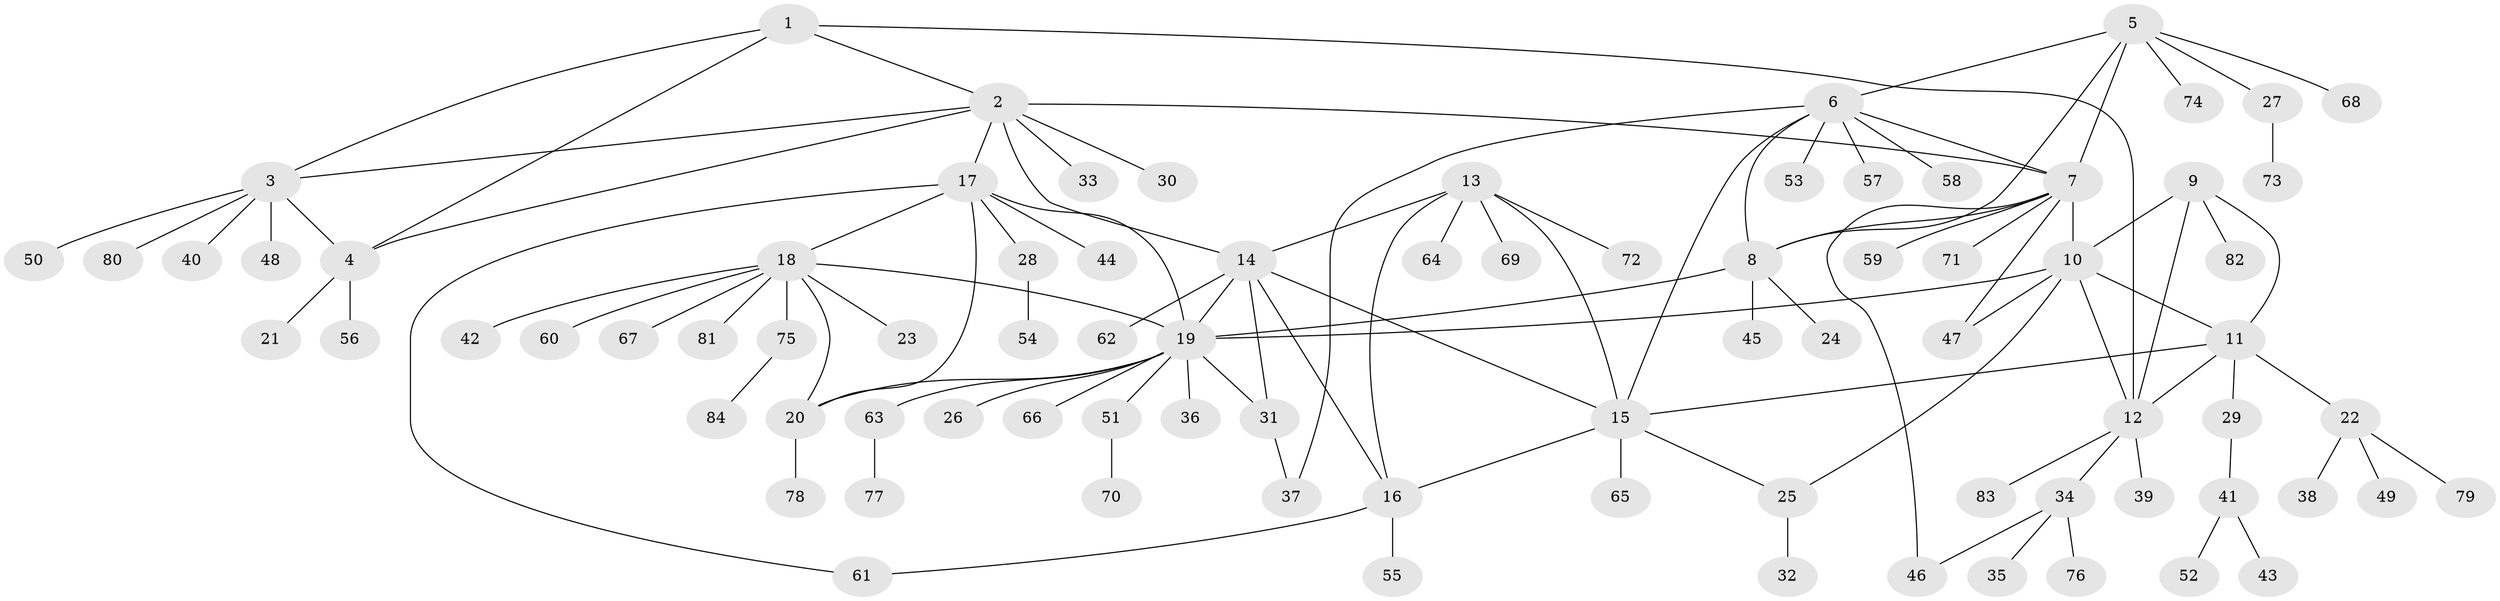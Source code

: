 // coarse degree distribution, {7: 0.07936507936507936, 8: 0.015873015873015872, 6: 0.047619047619047616, 4: 0.031746031746031744, 10: 0.031746031746031744, 9: 0.015873015873015872, 1: 0.6984126984126984, 2: 0.047619047619047616, 3: 0.031746031746031744}
// Generated by graph-tools (version 1.1) at 2025/52/02/27/25 19:52:18]
// undirected, 84 vertices, 110 edges
graph export_dot {
graph [start="1"]
  node [color=gray90,style=filled];
  1;
  2;
  3;
  4;
  5;
  6;
  7;
  8;
  9;
  10;
  11;
  12;
  13;
  14;
  15;
  16;
  17;
  18;
  19;
  20;
  21;
  22;
  23;
  24;
  25;
  26;
  27;
  28;
  29;
  30;
  31;
  32;
  33;
  34;
  35;
  36;
  37;
  38;
  39;
  40;
  41;
  42;
  43;
  44;
  45;
  46;
  47;
  48;
  49;
  50;
  51;
  52;
  53;
  54;
  55;
  56;
  57;
  58;
  59;
  60;
  61;
  62;
  63;
  64;
  65;
  66;
  67;
  68;
  69;
  70;
  71;
  72;
  73;
  74;
  75;
  76;
  77;
  78;
  79;
  80;
  81;
  82;
  83;
  84;
  1 -- 2;
  1 -- 3;
  1 -- 4;
  1 -- 12;
  2 -- 3;
  2 -- 4;
  2 -- 7;
  2 -- 14;
  2 -- 17;
  2 -- 30;
  2 -- 33;
  3 -- 4;
  3 -- 40;
  3 -- 48;
  3 -- 50;
  3 -- 80;
  4 -- 21;
  4 -- 56;
  5 -- 6;
  5 -- 7;
  5 -- 8;
  5 -- 27;
  5 -- 68;
  5 -- 74;
  6 -- 7;
  6 -- 8;
  6 -- 15;
  6 -- 37;
  6 -- 53;
  6 -- 57;
  6 -- 58;
  7 -- 8;
  7 -- 10;
  7 -- 46;
  7 -- 47;
  7 -- 59;
  7 -- 71;
  8 -- 19;
  8 -- 24;
  8 -- 45;
  9 -- 10;
  9 -- 11;
  9 -- 12;
  9 -- 82;
  10 -- 11;
  10 -- 12;
  10 -- 19;
  10 -- 25;
  10 -- 47;
  11 -- 12;
  11 -- 15;
  11 -- 22;
  11 -- 29;
  12 -- 34;
  12 -- 39;
  12 -- 83;
  13 -- 14;
  13 -- 15;
  13 -- 16;
  13 -- 64;
  13 -- 69;
  13 -- 72;
  14 -- 15;
  14 -- 16;
  14 -- 19;
  14 -- 31;
  14 -- 62;
  15 -- 16;
  15 -- 25;
  15 -- 65;
  16 -- 55;
  16 -- 61;
  17 -- 18;
  17 -- 19;
  17 -- 20;
  17 -- 28;
  17 -- 44;
  17 -- 61;
  18 -- 19;
  18 -- 20;
  18 -- 23;
  18 -- 42;
  18 -- 60;
  18 -- 67;
  18 -- 75;
  18 -- 81;
  19 -- 20;
  19 -- 26;
  19 -- 31;
  19 -- 36;
  19 -- 51;
  19 -- 63;
  19 -- 66;
  20 -- 78;
  22 -- 38;
  22 -- 49;
  22 -- 79;
  25 -- 32;
  27 -- 73;
  28 -- 54;
  29 -- 41;
  31 -- 37;
  34 -- 35;
  34 -- 46;
  34 -- 76;
  41 -- 43;
  41 -- 52;
  51 -- 70;
  63 -- 77;
  75 -- 84;
}
